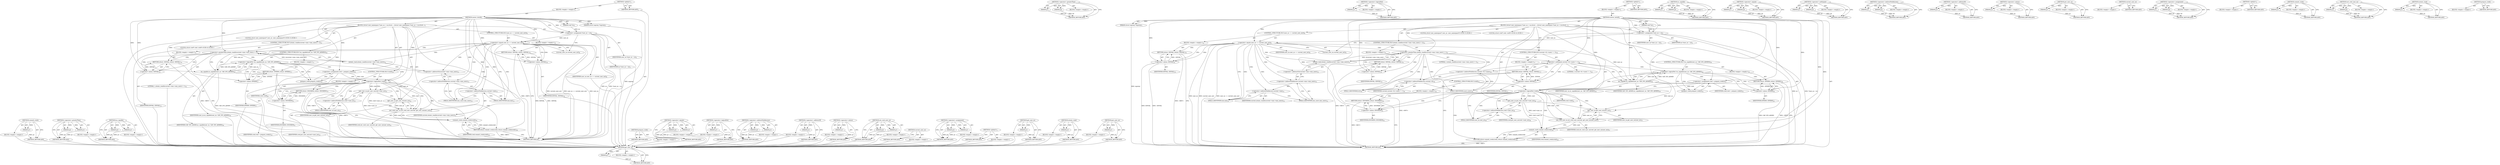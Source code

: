 digraph "prepare_creds" {
vulnerable_154 [label=<(METHOD,commit_creds)>];
vulnerable_155 [label=<(PARAM,p1)>];
vulnerable_156 [label=<(BLOCK,&lt;empty&gt;,&lt;empty&gt;)>];
vulnerable_157 [label=<(METHOD_RETURN,ANY)>];
vulnerable_111 [label=<(METHOD,&lt;operator&gt;.greaterThan)>];
vulnerable_112 [label=<(PARAM,p1)>];
vulnerable_113 [label=<(PARAM,p2)>];
vulnerable_114 [label=<(BLOCK,&lt;empty&gt;,&lt;empty&gt;)>];
vulnerable_115 [label=<(METHOD_RETURN,ANY)>];
vulnerable_133 [label=<(METHOD,ns_capable)>];
vulnerable_134 [label=<(PARAM,p1)>];
vulnerable_135 [label=<(PARAM,p2)>];
vulnerable_136 [label=<(BLOCK,&lt;empty&gt;,&lt;empty&gt;)>];
vulnerable_137 [label=<(METHOD_RETURN,ANY)>];
vulnerable_6 [label=<(METHOD,&lt;global&gt;)<SUB>1</SUB>>];
vulnerable_7 [label=<(BLOCK,&lt;empty&gt;,&lt;empty&gt;)<SUB>1</SUB>>];
vulnerable_8 [label=<(METHOD,userns_install)<SUB>1</SUB>>];
vulnerable_9 [label=<(PARAM,struct nsproxy *nsproxy)<SUB>1</SUB>>];
vulnerable_10 [label=<(PARAM,void *ns)<SUB>1</SUB>>];
vulnerable_11 [label=<(BLOCK,{
	struct user_namespace *user_ns = ns;
	struct...,{
	struct user_namespace *user_ns = ns;
	struct...)<SUB>2</SUB>>];
vulnerable_12 [label="<(LOCAL,struct user_namespace* user_ns: user_namespace*)<SUB>3</SUB>>"];
vulnerable_13 [label=<(&lt;operator&gt;.assignment,*user_ns = ns)<SUB>3</SUB>>];
vulnerable_14 [label=<(IDENTIFIER,user_ns,*user_ns = ns)<SUB>3</SUB>>];
vulnerable_15 [label=<(IDENTIFIER,ns,*user_ns = ns)<SUB>3</SUB>>];
vulnerable_16 [label="<(LOCAL,struct cred* cred: cred*)<SUB>4</SUB>>"];
vulnerable_17 [label=<(CONTROL_STRUCTURE,IF,if (user_ns == current_user_ns()))<SUB>9</SUB>>];
vulnerable_18 [label=<(&lt;operator&gt;.equals,user_ns == current_user_ns())<SUB>9</SUB>>];
vulnerable_19 [label=<(IDENTIFIER,user_ns,user_ns == current_user_ns())<SUB>9</SUB>>];
vulnerable_20 [label=<(current_user_ns,current_user_ns())<SUB>9</SUB>>];
vulnerable_21 [label=<(BLOCK,&lt;empty&gt;,&lt;empty&gt;)<SUB>10</SUB>>];
vulnerable_22 [label=<(RETURN,return -EINVAL;,return -EINVAL;)<SUB>10</SUB>>];
vulnerable_23 [label=<(&lt;operator&gt;.minus,-EINVAL)<SUB>10</SUB>>];
vulnerable_24 [label=<(IDENTIFIER,EINVAL,-EINVAL)<SUB>10</SUB>>];
vulnerable_25 [label=<(CONTROL_STRUCTURE,IF,if (atomic_read(&amp;current-&gt;mm-&gt;mm_users) &gt; 1))<SUB>13</SUB>>];
vulnerable_26 [label=<(&lt;operator&gt;.greaterThan,atomic_read(&amp;current-&gt;mm-&gt;mm_users) &gt; 1)<SUB>13</SUB>>];
vulnerable_27 [label=<(atomic_read,atomic_read(&amp;current-&gt;mm-&gt;mm_users))<SUB>13</SUB>>];
vulnerable_28 [label=<(&lt;operator&gt;.addressOf,&amp;current-&gt;mm-&gt;mm_users)<SUB>13</SUB>>];
vulnerable_29 [label=<(&lt;operator&gt;.indirectFieldAccess,current-&gt;mm-&gt;mm_users)<SUB>13</SUB>>];
vulnerable_30 [label=<(&lt;operator&gt;.indirectFieldAccess,current-&gt;mm)<SUB>13</SUB>>];
vulnerable_31 [label=<(IDENTIFIER,current,atomic_read(&amp;current-&gt;mm-&gt;mm_users))<SUB>13</SUB>>];
vulnerable_32 [label=<(FIELD_IDENTIFIER,mm,mm)<SUB>13</SUB>>];
vulnerable_33 [label=<(FIELD_IDENTIFIER,mm_users,mm_users)<SUB>13</SUB>>];
vulnerable_34 [label=<(LITERAL,1,atomic_read(&amp;current-&gt;mm-&gt;mm_users) &gt; 1)<SUB>13</SUB>>];
vulnerable_35 [label=<(BLOCK,&lt;empty&gt;,&lt;empty&gt;)<SUB>14</SUB>>];
vulnerable_36 [label=<(RETURN,return -EINVAL;,return -EINVAL;)<SUB>14</SUB>>];
vulnerable_37 [label=<(&lt;operator&gt;.minus,-EINVAL)<SUB>14</SUB>>];
vulnerable_38 [label=<(IDENTIFIER,EINVAL,-EINVAL)<SUB>14</SUB>>];
vulnerable_39 [label=<(CONTROL_STRUCTURE,IF,if (!ns_capable(user_ns, CAP_SYS_ADMIN)))<SUB>16</SUB>>];
vulnerable_40 [label=<(&lt;operator&gt;.logicalNot,!ns_capable(user_ns, CAP_SYS_ADMIN))<SUB>16</SUB>>];
vulnerable_41 [label=<(ns_capable,ns_capable(user_ns, CAP_SYS_ADMIN))<SUB>16</SUB>>];
vulnerable_42 [label=<(IDENTIFIER,user_ns,ns_capable(user_ns, CAP_SYS_ADMIN))<SUB>16</SUB>>];
vulnerable_43 [label=<(IDENTIFIER,CAP_SYS_ADMIN,ns_capable(user_ns, CAP_SYS_ADMIN))<SUB>16</SUB>>];
vulnerable_44 [label=<(BLOCK,&lt;empty&gt;,&lt;empty&gt;)<SUB>17</SUB>>];
vulnerable_45 [label=<(RETURN,return -EPERM;,return -EPERM;)<SUB>17</SUB>>];
vulnerable_46 [label=<(&lt;operator&gt;.minus,-EPERM)<SUB>17</SUB>>];
vulnerable_47 [label=<(IDENTIFIER,EPERM,-EPERM)<SUB>17</SUB>>];
vulnerable_48 [label=<(&lt;operator&gt;.assignment,cred = prepare_creds())<SUB>19</SUB>>];
vulnerable_49 [label=<(IDENTIFIER,cred,cred = prepare_creds())<SUB>19</SUB>>];
vulnerable_50 [label=<(prepare_creds,prepare_creds())<SUB>19</SUB>>];
vulnerable_51 [label=<(CONTROL_STRUCTURE,IF,if (!cred))<SUB>20</SUB>>];
vulnerable_52 [label=<(&lt;operator&gt;.logicalNot,!cred)<SUB>20</SUB>>];
vulnerable_53 [label=<(IDENTIFIER,cred,!cred)<SUB>20</SUB>>];
vulnerable_54 [label=<(BLOCK,&lt;empty&gt;,&lt;empty&gt;)<SUB>21</SUB>>];
vulnerable_55 [label=<(RETURN,return -ENOMEM;,return -ENOMEM;)<SUB>21</SUB>>];
vulnerable_56 [label=<(&lt;operator&gt;.minus,-ENOMEM)<SUB>21</SUB>>];
vulnerable_57 [label=<(IDENTIFIER,ENOMEM,-ENOMEM)<SUB>21</SUB>>];
vulnerable_58 [label=<(put_user_ns,put_user_ns(cred-&gt;user_ns))<SUB>23</SUB>>];
vulnerable_59 [label=<(&lt;operator&gt;.indirectFieldAccess,cred-&gt;user_ns)<SUB>23</SUB>>];
vulnerable_60 [label=<(IDENTIFIER,cred,put_user_ns(cred-&gt;user_ns))<SUB>23</SUB>>];
vulnerable_61 [label=<(FIELD_IDENTIFIER,user_ns,user_ns)<SUB>23</SUB>>];
vulnerable_62 [label=<(set_cred_user_ns,set_cred_user_ns(cred, get_user_ns(user_ns)))<SUB>24</SUB>>];
vulnerable_63 [label=<(IDENTIFIER,cred,set_cred_user_ns(cred, get_user_ns(user_ns)))<SUB>24</SUB>>];
vulnerable_64 [label=<(get_user_ns,get_user_ns(user_ns))<SUB>24</SUB>>];
vulnerable_65 [label=<(IDENTIFIER,user_ns,get_user_ns(user_ns))<SUB>24</SUB>>];
vulnerable_66 [label=<(RETURN,return commit_creds(cred);,return commit_creds(cred);)<SUB>26</SUB>>];
vulnerable_67 [label=<(commit_creds,commit_creds(cred))<SUB>26</SUB>>];
vulnerable_68 [label=<(IDENTIFIER,cred,commit_creds(cred))<SUB>26</SUB>>];
vulnerable_69 [label=<(METHOD_RETURN,int)<SUB>1</SUB>>];
vulnerable_71 [label=<(METHOD_RETURN,ANY)<SUB>1</SUB>>];
vulnerable_138 [label=<(METHOD,prepare_creds)>];
vulnerable_139 [label=<(BLOCK,&lt;empty&gt;,&lt;empty&gt;)>];
vulnerable_140 [label=<(METHOD_RETURN,ANY)>];
vulnerable_99 [label=<(METHOD,&lt;operator&gt;.equals)>];
vulnerable_100 [label=<(PARAM,p1)>];
vulnerable_101 [label=<(PARAM,p2)>];
vulnerable_102 [label=<(BLOCK,&lt;empty&gt;,&lt;empty&gt;)>];
vulnerable_103 [label=<(METHOD_RETURN,ANY)>];
vulnerable_129 [label=<(METHOD,&lt;operator&gt;.logicalNot)>];
vulnerable_130 [label=<(PARAM,p1)>];
vulnerable_131 [label=<(BLOCK,&lt;empty&gt;,&lt;empty&gt;)>];
vulnerable_132 [label=<(METHOD_RETURN,ANY)>];
vulnerable_124 [label=<(METHOD,&lt;operator&gt;.indirectFieldAccess)>];
vulnerable_125 [label=<(PARAM,p1)>];
vulnerable_126 [label=<(PARAM,p2)>];
vulnerable_127 [label=<(BLOCK,&lt;empty&gt;,&lt;empty&gt;)>];
vulnerable_128 [label=<(METHOD_RETURN,ANY)>];
vulnerable_120 [label=<(METHOD,&lt;operator&gt;.addressOf)>];
vulnerable_121 [label=<(PARAM,p1)>];
vulnerable_122 [label=<(BLOCK,&lt;empty&gt;,&lt;empty&gt;)>];
vulnerable_123 [label=<(METHOD_RETURN,ANY)>];
vulnerable_107 [label=<(METHOD,&lt;operator&gt;.minus)>];
vulnerable_108 [label=<(PARAM,p1)>];
vulnerable_109 [label=<(BLOCK,&lt;empty&gt;,&lt;empty&gt;)>];
vulnerable_110 [label=<(METHOD_RETURN,ANY)>];
vulnerable_145 [label=<(METHOD,set_cred_user_ns)>];
vulnerable_146 [label=<(PARAM,p1)>];
vulnerable_147 [label=<(PARAM,p2)>];
vulnerable_148 [label=<(BLOCK,&lt;empty&gt;,&lt;empty&gt;)>];
vulnerable_149 [label=<(METHOD_RETURN,ANY)>];
vulnerable_104 [label=<(METHOD,current_user_ns)>];
vulnerable_105 [label=<(BLOCK,&lt;empty&gt;,&lt;empty&gt;)>];
vulnerable_106 [label=<(METHOD_RETURN,ANY)>];
vulnerable_94 [label=<(METHOD,&lt;operator&gt;.assignment)>];
vulnerable_95 [label=<(PARAM,p1)>];
vulnerable_96 [label=<(PARAM,p2)>];
vulnerable_97 [label=<(BLOCK,&lt;empty&gt;,&lt;empty&gt;)>];
vulnerable_98 [label=<(METHOD_RETURN,ANY)>];
vulnerable_88 [label=<(METHOD,&lt;global&gt;)<SUB>1</SUB>>];
vulnerable_89 [label=<(BLOCK,&lt;empty&gt;,&lt;empty&gt;)>];
vulnerable_90 [label=<(METHOD_RETURN,ANY)>];
vulnerable_150 [label=<(METHOD,get_user_ns)>];
vulnerable_151 [label=<(PARAM,p1)>];
vulnerable_152 [label=<(BLOCK,&lt;empty&gt;,&lt;empty&gt;)>];
vulnerable_153 [label=<(METHOD_RETURN,ANY)>];
vulnerable_116 [label=<(METHOD,atomic_read)>];
vulnerable_117 [label=<(PARAM,p1)>];
vulnerable_118 [label=<(BLOCK,&lt;empty&gt;,&lt;empty&gt;)>];
vulnerable_119 [label=<(METHOD_RETURN,ANY)>];
vulnerable_141 [label=<(METHOD,put_user_ns)>];
vulnerable_142 [label=<(PARAM,p1)>];
vulnerable_143 [label=<(BLOCK,&lt;empty&gt;,&lt;empty&gt;)>];
vulnerable_144 [label=<(METHOD_RETURN,ANY)>];
fixed_167 [label=<(METHOD,get_user_ns)>];
fixed_168 [label=<(PARAM,p1)>];
fixed_169 [label=<(BLOCK,&lt;empty&gt;,&lt;empty&gt;)>];
fixed_170 [label=<(METHOD_RETURN,ANY)>];
fixed_123 [label=<(METHOD,&lt;operator&gt;.greaterThan)>];
fixed_124 [label=<(PARAM,p1)>];
fixed_125 [label=<(PARAM,p2)>];
fixed_126 [label=<(BLOCK,&lt;empty&gt;,&lt;empty&gt;)>];
fixed_127 [label=<(METHOD_RETURN,ANY)>];
fixed_146 [label=<(METHOD,&lt;operator&gt;.logicalNot)>];
fixed_147 [label=<(PARAM,p1)>];
fixed_148 [label=<(BLOCK,&lt;empty&gt;,&lt;empty&gt;)>];
fixed_149 [label=<(METHOD_RETURN,ANY)>];
fixed_6 [label=<(METHOD,&lt;global&gt;)<SUB>1</SUB>>];
fixed_7 [label=<(BLOCK,&lt;empty&gt;,&lt;empty&gt;)<SUB>1</SUB>>];
fixed_8 [label=<(METHOD,userns_install)<SUB>1</SUB>>];
fixed_9 [label=<(PARAM,struct nsproxy *nsproxy)<SUB>1</SUB>>];
fixed_10 [label=<(PARAM,void *ns)<SUB>1</SUB>>];
fixed_11 [label=<(BLOCK,{
	struct user_namespace *user_ns = ns;
	struct...,{
	struct user_namespace *user_ns = ns;
	struct...)<SUB>2</SUB>>];
fixed_12 [label="<(LOCAL,struct user_namespace* user_ns: user_namespace*)<SUB>3</SUB>>"];
fixed_13 [label=<(&lt;operator&gt;.assignment,*user_ns = ns)<SUB>3</SUB>>];
fixed_14 [label=<(IDENTIFIER,user_ns,*user_ns = ns)<SUB>3</SUB>>];
fixed_15 [label=<(IDENTIFIER,ns,*user_ns = ns)<SUB>3</SUB>>];
fixed_16 [label="<(LOCAL,struct cred* cred: cred*)<SUB>4</SUB>>"];
fixed_17 [label=<(CONTROL_STRUCTURE,IF,if (user_ns == current_user_ns()))<SUB>9</SUB>>];
fixed_18 [label=<(&lt;operator&gt;.equals,user_ns == current_user_ns())<SUB>9</SUB>>];
fixed_19 [label=<(IDENTIFIER,user_ns,user_ns == current_user_ns())<SUB>9</SUB>>];
fixed_20 [label=<(current_user_ns,current_user_ns())<SUB>9</SUB>>];
fixed_21 [label=<(BLOCK,&lt;empty&gt;,&lt;empty&gt;)<SUB>10</SUB>>];
fixed_22 [label=<(RETURN,return -EINVAL;,return -EINVAL;)<SUB>10</SUB>>];
fixed_23 [label=<(&lt;operator&gt;.minus,-EINVAL)<SUB>10</SUB>>];
fixed_24 [label=<(IDENTIFIER,EINVAL,-EINVAL)<SUB>10</SUB>>];
fixed_25 [label=<(CONTROL_STRUCTURE,IF,if (atomic_read(&amp;current-&gt;mm-&gt;mm_users) &gt; 1))<SUB>13</SUB>>];
fixed_26 [label=<(&lt;operator&gt;.greaterThan,atomic_read(&amp;current-&gt;mm-&gt;mm_users) &gt; 1)<SUB>13</SUB>>];
fixed_27 [label=<(atomic_read,atomic_read(&amp;current-&gt;mm-&gt;mm_users))<SUB>13</SUB>>];
fixed_28 [label=<(&lt;operator&gt;.addressOf,&amp;current-&gt;mm-&gt;mm_users)<SUB>13</SUB>>];
fixed_29 [label=<(&lt;operator&gt;.indirectFieldAccess,current-&gt;mm-&gt;mm_users)<SUB>13</SUB>>];
fixed_30 [label=<(&lt;operator&gt;.indirectFieldAccess,current-&gt;mm)<SUB>13</SUB>>];
fixed_31 [label=<(IDENTIFIER,current,atomic_read(&amp;current-&gt;mm-&gt;mm_users))<SUB>13</SUB>>];
fixed_32 [label=<(FIELD_IDENTIFIER,mm,mm)<SUB>13</SUB>>];
fixed_33 [label=<(FIELD_IDENTIFIER,mm_users,mm_users)<SUB>13</SUB>>];
fixed_34 [label=<(LITERAL,1,atomic_read(&amp;current-&gt;mm-&gt;mm_users) &gt; 1)<SUB>13</SUB>>];
fixed_35 [label=<(BLOCK,&lt;empty&gt;,&lt;empty&gt;)<SUB>14</SUB>>];
fixed_36 [label=<(RETURN,return -EINVAL;,return -EINVAL;)<SUB>14</SUB>>];
fixed_37 [label=<(&lt;operator&gt;.minus,-EINVAL)<SUB>14</SUB>>];
fixed_38 [label=<(IDENTIFIER,EINVAL,-EINVAL)<SUB>14</SUB>>];
fixed_39 [label=<(CONTROL_STRUCTURE,IF,if (current-&gt;fs-&gt;users != 1))<SUB>16</SUB>>];
fixed_40 [label=<(&lt;operator&gt;.notEquals,current-&gt;fs-&gt;users != 1)<SUB>16</SUB>>];
fixed_41 [label=<(&lt;operator&gt;.indirectFieldAccess,current-&gt;fs-&gt;users)<SUB>16</SUB>>];
fixed_42 [label=<(&lt;operator&gt;.indirectFieldAccess,current-&gt;fs)<SUB>16</SUB>>];
fixed_43 [label=<(IDENTIFIER,current,current-&gt;fs-&gt;users != 1)<SUB>16</SUB>>];
fixed_44 [label=<(FIELD_IDENTIFIER,fs,fs)<SUB>16</SUB>>];
fixed_45 [label=<(FIELD_IDENTIFIER,users,users)<SUB>16</SUB>>];
fixed_46 [label=<(LITERAL,1,current-&gt;fs-&gt;users != 1)<SUB>16</SUB>>];
fixed_47 [label=<(BLOCK,&lt;empty&gt;,&lt;empty&gt;)<SUB>17</SUB>>];
fixed_48 [label=<(RETURN,return -EINVAL;,return -EINVAL;)<SUB>17</SUB>>];
fixed_49 [label=<(&lt;operator&gt;.minus,-EINVAL)<SUB>17</SUB>>];
fixed_50 [label=<(IDENTIFIER,EINVAL,-EINVAL)<SUB>17</SUB>>];
fixed_51 [label=<(CONTROL_STRUCTURE,IF,if (!ns_capable(user_ns, CAP_SYS_ADMIN)))<SUB>19</SUB>>];
fixed_52 [label=<(&lt;operator&gt;.logicalNot,!ns_capable(user_ns, CAP_SYS_ADMIN))<SUB>19</SUB>>];
fixed_53 [label=<(ns_capable,ns_capable(user_ns, CAP_SYS_ADMIN))<SUB>19</SUB>>];
fixed_54 [label=<(IDENTIFIER,user_ns,ns_capable(user_ns, CAP_SYS_ADMIN))<SUB>19</SUB>>];
fixed_55 [label=<(IDENTIFIER,CAP_SYS_ADMIN,ns_capable(user_ns, CAP_SYS_ADMIN))<SUB>19</SUB>>];
fixed_56 [label=<(BLOCK,&lt;empty&gt;,&lt;empty&gt;)<SUB>20</SUB>>];
fixed_57 [label=<(RETURN,return -EPERM;,return -EPERM;)<SUB>20</SUB>>];
fixed_58 [label=<(&lt;operator&gt;.minus,-EPERM)<SUB>20</SUB>>];
fixed_59 [label=<(IDENTIFIER,EPERM,-EPERM)<SUB>20</SUB>>];
fixed_60 [label=<(&lt;operator&gt;.assignment,cred = prepare_creds())<SUB>22</SUB>>];
fixed_61 [label=<(IDENTIFIER,cred,cred = prepare_creds())<SUB>22</SUB>>];
fixed_62 [label=<(prepare_creds,prepare_creds())<SUB>22</SUB>>];
fixed_63 [label=<(CONTROL_STRUCTURE,IF,if (!cred))<SUB>23</SUB>>];
fixed_64 [label=<(&lt;operator&gt;.logicalNot,!cred)<SUB>23</SUB>>];
fixed_65 [label=<(IDENTIFIER,cred,!cred)<SUB>23</SUB>>];
fixed_66 [label=<(BLOCK,&lt;empty&gt;,&lt;empty&gt;)<SUB>24</SUB>>];
fixed_67 [label=<(RETURN,return -ENOMEM;,return -ENOMEM;)<SUB>24</SUB>>];
fixed_68 [label=<(&lt;operator&gt;.minus,-ENOMEM)<SUB>24</SUB>>];
fixed_69 [label=<(IDENTIFIER,ENOMEM,-ENOMEM)<SUB>24</SUB>>];
fixed_70 [label=<(put_user_ns,put_user_ns(cred-&gt;user_ns))<SUB>26</SUB>>];
fixed_71 [label=<(&lt;operator&gt;.indirectFieldAccess,cred-&gt;user_ns)<SUB>26</SUB>>];
fixed_72 [label=<(IDENTIFIER,cred,put_user_ns(cred-&gt;user_ns))<SUB>26</SUB>>];
fixed_73 [label=<(FIELD_IDENTIFIER,user_ns,user_ns)<SUB>26</SUB>>];
fixed_74 [label=<(set_cred_user_ns,set_cred_user_ns(cred, get_user_ns(user_ns)))<SUB>27</SUB>>];
fixed_75 [label=<(IDENTIFIER,cred,set_cred_user_ns(cred, get_user_ns(user_ns)))<SUB>27</SUB>>];
fixed_76 [label=<(get_user_ns,get_user_ns(user_ns))<SUB>27</SUB>>];
fixed_77 [label=<(IDENTIFIER,user_ns,get_user_ns(user_ns))<SUB>27</SUB>>];
fixed_78 [label=<(RETURN,return commit_creds(cred);,return commit_creds(cred);)<SUB>29</SUB>>];
fixed_79 [label=<(commit_creds,commit_creds(cred))<SUB>29</SUB>>];
fixed_80 [label=<(IDENTIFIER,cred,commit_creds(cred))<SUB>29</SUB>>];
fixed_81 [label=<(METHOD_RETURN,int)<SUB>1</SUB>>];
fixed_83 [label=<(METHOD_RETURN,ANY)<SUB>1</SUB>>];
fixed_150 [label=<(METHOD,ns_capable)>];
fixed_151 [label=<(PARAM,p1)>];
fixed_152 [label=<(PARAM,p2)>];
fixed_153 [label=<(BLOCK,&lt;empty&gt;,&lt;empty&gt;)>];
fixed_154 [label=<(METHOD_RETURN,ANY)>];
fixed_111 [label=<(METHOD,&lt;operator&gt;.equals)>];
fixed_112 [label=<(PARAM,p1)>];
fixed_113 [label=<(PARAM,p2)>];
fixed_114 [label=<(BLOCK,&lt;empty&gt;,&lt;empty&gt;)>];
fixed_115 [label=<(METHOD_RETURN,ANY)>];
fixed_141 [label=<(METHOD,&lt;operator&gt;.notEquals)>];
fixed_142 [label=<(PARAM,p1)>];
fixed_143 [label=<(PARAM,p2)>];
fixed_144 [label=<(BLOCK,&lt;empty&gt;,&lt;empty&gt;)>];
fixed_145 [label=<(METHOD_RETURN,ANY)>];
fixed_136 [label=<(METHOD,&lt;operator&gt;.indirectFieldAccess)>];
fixed_137 [label=<(PARAM,p1)>];
fixed_138 [label=<(PARAM,p2)>];
fixed_139 [label=<(BLOCK,&lt;empty&gt;,&lt;empty&gt;)>];
fixed_140 [label=<(METHOD_RETURN,ANY)>];
fixed_132 [label=<(METHOD,&lt;operator&gt;.addressOf)>];
fixed_133 [label=<(PARAM,p1)>];
fixed_134 [label=<(BLOCK,&lt;empty&gt;,&lt;empty&gt;)>];
fixed_135 [label=<(METHOD_RETURN,ANY)>];
fixed_119 [label=<(METHOD,&lt;operator&gt;.minus)>];
fixed_120 [label=<(PARAM,p1)>];
fixed_121 [label=<(BLOCK,&lt;empty&gt;,&lt;empty&gt;)>];
fixed_122 [label=<(METHOD_RETURN,ANY)>];
fixed_158 [label=<(METHOD,put_user_ns)>];
fixed_159 [label=<(PARAM,p1)>];
fixed_160 [label=<(BLOCK,&lt;empty&gt;,&lt;empty&gt;)>];
fixed_161 [label=<(METHOD_RETURN,ANY)>];
fixed_116 [label=<(METHOD,current_user_ns)>];
fixed_117 [label=<(BLOCK,&lt;empty&gt;,&lt;empty&gt;)>];
fixed_118 [label=<(METHOD_RETURN,ANY)>];
fixed_106 [label=<(METHOD,&lt;operator&gt;.assignment)>];
fixed_107 [label=<(PARAM,p1)>];
fixed_108 [label=<(PARAM,p2)>];
fixed_109 [label=<(BLOCK,&lt;empty&gt;,&lt;empty&gt;)>];
fixed_110 [label=<(METHOD_RETURN,ANY)>];
fixed_100 [label=<(METHOD,&lt;global&gt;)<SUB>1</SUB>>];
fixed_101 [label=<(BLOCK,&lt;empty&gt;,&lt;empty&gt;)>];
fixed_102 [label=<(METHOD_RETURN,ANY)>];
fixed_171 [label=<(METHOD,commit_creds)>];
fixed_172 [label=<(PARAM,p1)>];
fixed_173 [label=<(BLOCK,&lt;empty&gt;,&lt;empty&gt;)>];
fixed_174 [label=<(METHOD_RETURN,ANY)>];
fixed_162 [label=<(METHOD,set_cred_user_ns)>];
fixed_163 [label=<(PARAM,p1)>];
fixed_164 [label=<(PARAM,p2)>];
fixed_165 [label=<(BLOCK,&lt;empty&gt;,&lt;empty&gt;)>];
fixed_166 [label=<(METHOD_RETURN,ANY)>];
fixed_128 [label=<(METHOD,atomic_read)>];
fixed_129 [label=<(PARAM,p1)>];
fixed_130 [label=<(BLOCK,&lt;empty&gt;,&lt;empty&gt;)>];
fixed_131 [label=<(METHOD_RETURN,ANY)>];
fixed_155 [label=<(METHOD,prepare_creds)>];
fixed_156 [label=<(BLOCK,&lt;empty&gt;,&lt;empty&gt;)>];
fixed_157 [label=<(METHOD_RETURN,ANY)>];
vulnerable_154 -> vulnerable_155  [key=0, label="AST: "];
vulnerable_154 -> vulnerable_155  [key=1, label="DDG: "];
vulnerable_154 -> vulnerable_156  [key=0, label="AST: "];
vulnerable_154 -> vulnerable_157  [key=0, label="AST: "];
vulnerable_154 -> vulnerable_157  [key=1, label="CFG: "];
vulnerable_155 -> vulnerable_157  [key=0, label="DDG: p1"];
vulnerable_156 -> fixed_167  [key=0];
vulnerable_157 -> fixed_167  [key=0];
vulnerable_111 -> vulnerable_112  [key=0, label="AST: "];
vulnerable_111 -> vulnerable_112  [key=1, label="DDG: "];
vulnerable_111 -> vulnerable_114  [key=0, label="AST: "];
vulnerable_111 -> vulnerable_113  [key=0, label="AST: "];
vulnerable_111 -> vulnerable_113  [key=1, label="DDG: "];
vulnerable_111 -> vulnerable_115  [key=0, label="AST: "];
vulnerable_111 -> vulnerable_115  [key=1, label="CFG: "];
vulnerable_112 -> vulnerable_115  [key=0, label="DDG: p1"];
vulnerable_113 -> vulnerable_115  [key=0, label="DDG: p2"];
vulnerable_114 -> fixed_167  [key=0];
vulnerable_115 -> fixed_167  [key=0];
vulnerable_133 -> vulnerable_134  [key=0, label="AST: "];
vulnerable_133 -> vulnerable_134  [key=1, label="DDG: "];
vulnerable_133 -> vulnerable_136  [key=0, label="AST: "];
vulnerable_133 -> vulnerable_135  [key=0, label="AST: "];
vulnerable_133 -> vulnerable_135  [key=1, label="DDG: "];
vulnerable_133 -> vulnerable_137  [key=0, label="AST: "];
vulnerable_133 -> vulnerable_137  [key=1, label="CFG: "];
vulnerable_134 -> vulnerable_137  [key=0, label="DDG: p1"];
vulnerable_135 -> vulnerable_137  [key=0, label="DDG: p2"];
vulnerable_136 -> fixed_167  [key=0];
vulnerable_137 -> fixed_167  [key=0];
vulnerable_6 -> vulnerable_7  [key=0, label="AST: "];
vulnerable_6 -> vulnerable_71  [key=0, label="AST: "];
vulnerable_6 -> vulnerable_71  [key=1, label="CFG: "];
vulnerable_7 -> vulnerable_8  [key=0, label="AST: "];
vulnerable_8 -> vulnerable_9  [key=0, label="AST: "];
vulnerable_8 -> vulnerable_9  [key=1, label="DDG: "];
vulnerable_8 -> vulnerable_10  [key=0, label="AST: "];
vulnerable_8 -> vulnerable_10  [key=1, label="DDG: "];
vulnerable_8 -> vulnerable_11  [key=0, label="AST: "];
vulnerable_8 -> vulnerable_69  [key=0, label="AST: "];
vulnerable_8 -> vulnerable_13  [key=0, label="CFG: "];
vulnerable_8 -> vulnerable_13  [key=1, label="DDG: "];
vulnerable_8 -> vulnerable_48  [key=0, label="DDG: "];
vulnerable_8 -> vulnerable_62  [key=0, label="DDG: "];
vulnerable_8 -> vulnerable_18  [key=0, label="DDG: "];
vulnerable_8 -> vulnerable_26  [key=0, label="DDG: "];
vulnerable_8 -> vulnerable_52  [key=0, label="DDG: "];
vulnerable_8 -> vulnerable_64  [key=0, label="DDG: "];
vulnerable_8 -> vulnerable_67  [key=0, label="DDG: "];
vulnerable_8 -> vulnerable_41  [key=0, label="DDG: "];
vulnerable_8 -> vulnerable_23  [key=0, label="DDG: "];
vulnerable_8 -> vulnerable_37  [key=0, label="DDG: "];
vulnerable_8 -> vulnerable_46  [key=0, label="DDG: "];
vulnerable_8 -> vulnerable_56  [key=0, label="DDG: "];
vulnerable_9 -> vulnerable_69  [key=0, label="DDG: nsproxy"];
vulnerable_10 -> vulnerable_13  [key=0, label="DDG: ns"];
vulnerable_11 -> vulnerable_12  [key=0, label="AST: "];
vulnerable_11 -> vulnerable_13  [key=0, label="AST: "];
vulnerable_11 -> vulnerable_16  [key=0, label="AST: "];
vulnerable_11 -> vulnerable_17  [key=0, label="AST: "];
vulnerable_11 -> vulnerable_25  [key=0, label="AST: "];
vulnerable_11 -> vulnerable_39  [key=0, label="AST: "];
vulnerable_11 -> vulnerable_48  [key=0, label="AST: "];
vulnerable_11 -> vulnerable_51  [key=0, label="AST: "];
vulnerable_11 -> vulnerable_58  [key=0, label="AST: "];
vulnerable_11 -> vulnerable_62  [key=0, label="AST: "];
vulnerable_11 -> vulnerable_66  [key=0, label="AST: "];
vulnerable_12 -> fixed_167  [key=0];
vulnerable_13 -> vulnerable_14  [key=0, label="AST: "];
vulnerable_13 -> vulnerable_15  [key=0, label="AST: "];
vulnerable_13 -> vulnerable_20  [key=0, label="CFG: "];
vulnerable_13 -> vulnerable_69  [key=0, label="DDG: ns"];
vulnerable_13 -> vulnerable_69  [key=1, label="DDG: *user_ns = ns"];
vulnerable_13 -> vulnerable_18  [key=0, label="DDG: user_ns"];
vulnerable_14 -> fixed_167  [key=0];
vulnerable_15 -> fixed_167  [key=0];
vulnerable_16 -> fixed_167  [key=0];
vulnerable_17 -> vulnerable_18  [key=0, label="AST: "];
vulnerable_17 -> vulnerable_21  [key=0, label="AST: "];
vulnerable_18 -> vulnerable_19  [key=0, label="AST: "];
vulnerable_18 -> vulnerable_20  [key=0, label="AST: "];
vulnerable_18 -> vulnerable_23  [key=0, label="CFG: "];
vulnerable_18 -> vulnerable_23  [key=1, label="CDG: "];
vulnerable_18 -> vulnerable_32  [key=0, label="CFG: "];
vulnerable_18 -> vulnerable_32  [key=1, label="CDG: "];
vulnerable_18 -> vulnerable_69  [key=0, label="DDG: user_ns"];
vulnerable_18 -> vulnerable_69  [key=1, label="DDG: current_user_ns()"];
vulnerable_18 -> vulnerable_69  [key=2, label="DDG: user_ns == current_user_ns()"];
vulnerable_18 -> vulnerable_41  [key=0, label="DDG: user_ns"];
vulnerable_18 -> vulnerable_30  [key=0, label="CDG: "];
vulnerable_18 -> vulnerable_33  [key=0, label="CDG: "];
vulnerable_18 -> vulnerable_26  [key=0, label="CDG: "];
vulnerable_18 -> vulnerable_28  [key=0, label="CDG: "];
vulnerable_18 -> vulnerable_22  [key=0, label="CDG: "];
vulnerable_18 -> vulnerable_27  [key=0, label="CDG: "];
vulnerable_18 -> vulnerable_29  [key=0, label="CDG: "];
vulnerable_19 -> fixed_167  [key=0];
vulnerable_20 -> vulnerable_18  [key=0, label="CFG: "];
vulnerable_21 -> vulnerable_22  [key=0, label="AST: "];
vulnerable_22 -> vulnerable_23  [key=0, label="AST: "];
vulnerable_22 -> vulnerable_69  [key=0, label="CFG: "];
vulnerable_22 -> vulnerable_69  [key=1, label="DDG: &lt;RET&gt;"];
vulnerable_23 -> vulnerable_24  [key=0, label="AST: "];
vulnerable_23 -> vulnerable_22  [key=0, label="CFG: "];
vulnerable_23 -> vulnerable_22  [key=1, label="DDG: -EINVAL"];
vulnerable_23 -> vulnerable_69  [key=0, label="DDG: EINVAL"];
vulnerable_23 -> vulnerable_69  [key=1, label="DDG: -EINVAL"];
vulnerable_24 -> fixed_167  [key=0];
vulnerable_25 -> vulnerable_26  [key=0, label="AST: "];
vulnerable_25 -> vulnerable_35  [key=0, label="AST: "];
vulnerable_26 -> vulnerable_27  [key=0, label="AST: "];
vulnerable_26 -> vulnerable_34  [key=0, label="AST: "];
vulnerable_26 -> vulnerable_37  [key=0, label="CFG: "];
vulnerable_26 -> vulnerable_37  [key=1, label="CDG: "];
vulnerable_26 -> vulnerable_41  [key=0, label="CFG: "];
vulnerable_26 -> vulnerable_41  [key=1, label="CDG: "];
vulnerable_26 -> vulnerable_36  [key=0, label="CDG: "];
vulnerable_26 -> vulnerable_40  [key=0, label="CDG: "];
vulnerable_27 -> vulnerable_28  [key=0, label="AST: "];
vulnerable_27 -> vulnerable_26  [key=0, label="CFG: "];
vulnerable_27 -> vulnerable_26  [key=1, label="DDG: &amp;current-&gt;mm-&gt;mm_users"];
vulnerable_28 -> vulnerable_29  [key=0, label="AST: "];
vulnerable_28 -> vulnerable_27  [key=0, label="CFG: "];
vulnerable_29 -> vulnerable_30  [key=0, label="AST: "];
vulnerable_29 -> vulnerable_33  [key=0, label="AST: "];
vulnerable_29 -> vulnerable_28  [key=0, label="CFG: "];
vulnerable_30 -> vulnerable_31  [key=0, label="AST: "];
vulnerable_30 -> vulnerable_32  [key=0, label="AST: "];
vulnerable_30 -> vulnerable_33  [key=0, label="CFG: "];
vulnerable_31 -> fixed_167  [key=0];
vulnerable_32 -> vulnerable_30  [key=0, label="CFG: "];
vulnerable_33 -> vulnerable_29  [key=0, label="CFG: "];
vulnerable_34 -> fixed_167  [key=0];
vulnerable_35 -> vulnerable_36  [key=0, label="AST: "];
vulnerable_36 -> vulnerable_37  [key=0, label="AST: "];
vulnerable_36 -> vulnerable_69  [key=0, label="CFG: "];
vulnerable_36 -> vulnerable_69  [key=1, label="DDG: &lt;RET&gt;"];
vulnerable_37 -> vulnerable_38  [key=0, label="AST: "];
vulnerable_37 -> vulnerable_36  [key=0, label="CFG: "];
vulnerable_37 -> vulnerable_36  [key=1, label="DDG: -EINVAL"];
vulnerable_38 -> fixed_167  [key=0];
vulnerable_39 -> vulnerable_40  [key=0, label="AST: "];
vulnerable_39 -> vulnerable_44  [key=0, label="AST: "];
vulnerable_40 -> vulnerable_41  [key=0, label="AST: "];
vulnerable_40 -> vulnerable_46  [key=0, label="CFG: "];
vulnerable_40 -> vulnerable_46  [key=1, label="CDG: "];
vulnerable_40 -> vulnerable_50  [key=0, label="CFG: "];
vulnerable_40 -> vulnerable_50  [key=1, label="CDG: "];
vulnerable_40 -> vulnerable_48  [key=0, label="CDG: "];
vulnerable_40 -> vulnerable_52  [key=0, label="CDG: "];
vulnerable_40 -> vulnerable_45  [key=0, label="CDG: "];
vulnerable_41 -> vulnerable_42  [key=0, label="AST: "];
vulnerable_41 -> vulnerable_43  [key=0, label="AST: "];
vulnerable_41 -> vulnerable_40  [key=0, label="CFG: "];
vulnerable_41 -> vulnerable_40  [key=1, label="DDG: user_ns"];
vulnerable_41 -> vulnerable_40  [key=2, label="DDG: CAP_SYS_ADMIN"];
vulnerable_41 -> vulnerable_69  [key=0, label="DDG: CAP_SYS_ADMIN"];
vulnerable_41 -> vulnerable_64  [key=0, label="DDG: user_ns"];
vulnerable_42 -> fixed_167  [key=0];
vulnerable_43 -> fixed_167  [key=0];
vulnerable_44 -> vulnerable_45  [key=0, label="AST: "];
vulnerable_45 -> vulnerable_46  [key=0, label="AST: "];
vulnerable_45 -> vulnerable_69  [key=0, label="CFG: "];
vulnerable_45 -> vulnerable_69  [key=1, label="DDG: &lt;RET&gt;"];
vulnerable_46 -> vulnerable_47  [key=0, label="AST: "];
vulnerable_46 -> vulnerable_45  [key=0, label="CFG: "];
vulnerable_46 -> vulnerable_45  [key=1, label="DDG: -EPERM"];
vulnerable_47 -> fixed_167  [key=0];
vulnerable_48 -> vulnerable_49  [key=0, label="AST: "];
vulnerable_48 -> vulnerable_50  [key=0, label="AST: "];
vulnerable_48 -> vulnerable_52  [key=0, label="CFG: "];
vulnerable_48 -> vulnerable_52  [key=1, label="DDG: cred"];
vulnerable_49 -> fixed_167  [key=0];
vulnerable_50 -> vulnerable_48  [key=0, label="CFG: "];
vulnerable_51 -> vulnerable_52  [key=0, label="AST: "];
vulnerable_51 -> vulnerable_54  [key=0, label="AST: "];
vulnerable_52 -> vulnerable_53  [key=0, label="AST: "];
vulnerable_52 -> vulnerable_56  [key=0, label="CFG: "];
vulnerable_52 -> vulnerable_56  [key=1, label="CDG: "];
vulnerable_52 -> vulnerable_61  [key=0, label="CFG: "];
vulnerable_52 -> vulnerable_61  [key=1, label="CDG: "];
vulnerable_52 -> vulnerable_58  [key=0, label="DDG: cred"];
vulnerable_52 -> vulnerable_58  [key=1, label="CDG: "];
vulnerable_52 -> vulnerable_62  [key=0, label="DDG: cred"];
vulnerable_52 -> vulnerable_62  [key=1, label="CDG: "];
vulnerable_52 -> vulnerable_64  [key=0, label="CDG: "];
vulnerable_52 -> vulnerable_66  [key=0, label="CDG: "];
vulnerable_52 -> vulnerable_67  [key=0, label="CDG: "];
vulnerable_52 -> vulnerable_59  [key=0, label="CDG: "];
vulnerable_52 -> vulnerable_55  [key=0, label="CDG: "];
vulnerable_53 -> fixed_167  [key=0];
vulnerable_54 -> vulnerable_55  [key=0, label="AST: "];
vulnerable_55 -> vulnerable_56  [key=0, label="AST: "];
vulnerable_55 -> vulnerable_69  [key=0, label="CFG: "];
vulnerable_55 -> vulnerable_69  [key=1, label="DDG: &lt;RET&gt;"];
vulnerable_56 -> vulnerable_57  [key=0, label="AST: "];
vulnerable_56 -> vulnerable_55  [key=0, label="CFG: "];
vulnerable_56 -> vulnerable_55  [key=1, label="DDG: -ENOMEM"];
vulnerable_57 -> fixed_167  [key=0];
vulnerable_58 -> vulnerable_59  [key=0, label="AST: "];
vulnerable_58 -> vulnerable_64  [key=0, label="CFG: "];
vulnerable_58 -> vulnerable_62  [key=0, label="DDG: cred-&gt;user_ns"];
vulnerable_58 -> vulnerable_67  [key=0, label="DDG: cred-&gt;user_ns"];
vulnerable_59 -> vulnerable_60  [key=0, label="AST: "];
vulnerable_59 -> vulnerable_61  [key=0, label="AST: "];
vulnerable_59 -> vulnerable_58  [key=0, label="CFG: "];
vulnerable_60 -> fixed_167  [key=0];
vulnerable_61 -> vulnerable_59  [key=0, label="CFG: "];
vulnerable_62 -> vulnerable_63  [key=0, label="AST: "];
vulnerable_62 -> vulnerable_64  [key=0, label="AST: "];
vulnerable_62 -> vulnerable_67  [key=0, label="CFG: "];
vulnerable_62 -> vulnerable_67  [key=1, label="DDG: cred"];
vulnerable_63 -> fixed_167  [key=0];
vulnerable_64 -> vulnerable_65  [key=0, label="AST: "];
vulnerable_64 -> vulnerable_62  [key=0, label="CFG: "];
vulnerable_64 -> vulnerable_62  [key=1, label="DDG: user_ns"];
vulnerable_65 -> fixed_167  [key=0];
vulnerable_66 -> vulnerable_67  [key=0, label="AST: "];
vulnerable_66 -> vulnerable_69  [key=0, label="CFG: "];
vulnerable_66 -> vulnerable_69  [key=1, label="DDG: &lt;RET&gt;"];
vulnerable_67 -> vulnerable_68  [key=0, label="AST: "];
vulnerable_67 -> vulnerable_66  [key=0, label="CFG: "];
vulnerable_67 -> vulnerable_66  [key=1, label="DDG: commit_creds(cred)"];
vulnerable_68 -> fixed_167  [key=0];
vulnerable_69 -> fixed_167  [key=0];
vulnerable_71 -> fixed_167  [key=0];
vulnerable_138 -> vulnerable_139  [key=0, label="AST: "];
vulnerable_138 -> vulnerable_140  [key=0, label="AST: "];
vulnerable_138 -> vulnerable_140  [key=1, label="CFG: "];
vulnerable_139 -> fixed_167  [key=0];
vulnerable_140 -> fixed_167  [key=0];
vulnerable_99 -> vulnerable_100  [key=0, label="AST: "];
vulnerable_99 -> vulnerable_100  [key=1, label="DDG: "];
vulnerable_99 -> vulnerable_102  [key=0, label="AST: "];
vulnerable_99 -> vulnerable_101  [key=0, label="AST: "];
vulnerable_99 -> vulnerable_101  [key=1, label="DDG: "];
vulnerable_99 -> vulnerable_103  [key=0, label="AST: "];
vulnerable_99 -> vulnerable_103  [key=1, label="CFG: "];
vulnerable_100 -> vulnerable_103  [key=0, label="DDG: p1"];
vulnerable_101 -> vulnerable_103  [key=0, label="DDG: p2"];
vulnerable_102 -> fixed_167  [key=0];
vulnerable_103 -> fixed_167  [key=0];
vulnerable_129 -> vulnerable_130  [key=0, label="AST: "];
vulnerable_129 -> vulnerable_130  [key=1, label="DDG: "];
vulnerable_129 -> vulnerable_131  [key=0, label="AST: "];
vulnerable_129 -> vulnerable_132  [key=0, label="AST: "];
vulnerable_129 -> vulnerable_132  [key=1, label="CFG: "];
vulnerable_130 -> vulnerable_132  [key=0, label="DDG: p1"];
vulnerable_131 -> fixed_167  [key=0];
vulnerable_132 -> fixed_167  [key=0];
vulnerable_124 -> vulnerable_125  [key=0, label="AST: "];
vulnerable_124 -> vulnerable_125  [key=1, label="DDG: "];
vulnerable_124 -> vulnerable_127  [key=0, label="AST: "];
vulnerable_124 -> vulnerable_126  [key=0, label="AST: "];
vulnerable_124 -> vulnerable_126  [key=1, label="DDG: "];
vulnerable_124 -> vulnerable_128  [key=0, label="AST: "];
vulnerable_124 -> vulnerable_128  [key=1, label="CFG: "];
vulnerable_125 -> vulnerable_128  [key=0, label="DDG: p1"];
vulnerable_126 -> vulnerable_128  [key=0, label="DDG: p2"];
vulnerable_127 -> fixed_167  [key=0];
vulnerable_128 -> fixed_167  [key=0];
vulnerable_120 -> vulnerable_121  [key=0, label="AST: "];
vulnerable_120 -> vulnerable_121  [key=1, label="DDG: "];
vulnerable_120 -> vulnerable_122  [key=0, label="AST: "];
vulnerable_120 -> vulnerable_123  [key=0, label="AST: "];
vulnerable_120 -> vulnerable_123  [key=1, label="CFG: "];
vulnerable_121 -> vulnerable_123  [key=0, label="DDG: p1"];
vulnerable_122 -> fixed_167  [key=0];
vulnerable_123 -> fixed_167  [key=0];
vulnerable_107 -> vulnerable_108  [key=0, label="AST: "];
vulnerable_107 -> vulnerable_108  [key=1, label="DDG: "];
vulnerable_107 -> vulnerable_109  [key=0, label="AST: "];
vulnerable_107 -> vulnerable_110  [key=0, label="AST: "];
vulnerable_107 -> vulnerable_110  [key=1, label="CFG: "];
vulnerable_108 -> vulnerable_110  [key=0, label="DDG: p1"];
vulnerable_109 -> fixed_167  [key=0];
vulnerable_110 -> fixed_167  [key=0];
vulnerable_145 -> vulnerable_146  [key=0, label="AST: "];
vulnerable_145 -> vulnerable_146  [key=1, label="DDG: "];
vulnerable_145 -> vulnerable_148  [key=0, label="AST: "];
vulnerable_145 -> vulnerable_147  [key=0, label="AST: "];
vulnerable_145 -> vulnerable_147  [key=1, label="DDG: "];
vulnerable_145 -> vulnerable_149  [key=0, label="AST: "];
vulnerable_145 -> vulnerable_149  [key=1, label="CFG: "];
vulnerable_146 -> vulnerable_149  [key=0, label="DDG: p1"];
vulnerable_147 -> vulnerable_149  [key=0, label="DDG: p2"];
vulnerable_148 -> fixed_167  [key=0];
vulnerable_149 -> fixed_167  [key=0];
vulnerable_104 -> vulnerable_105  [key=0, label="AST: "];
vulnerable_104 -> vulnerable_106  [key=0, label="AST: "];
vulnerable_104 -> vulnerable_106  [key=1, label="CFG: "];
vulnerable_105 -> fixed_167  [key=0];
vulnerable_106 -> fixed_167  [key=0];
vulnerable_94 -> vulnerable_95  [key=0, label="AST: "];
vulnerable_94 -> vulnerable_95  [key=1, label="DDG: "];
vulnerable_94 -> vulnerable_97  [key=0, label="AST: "];
vulnerable_94 -> vulnerable_96  [key=0, label="AST: "];
vulnerable_94 -> vulnerable_96  [key=1, label="DDG: "];
vulnerable_94 -> vulnerable_98  [key=0, label="AST: "];
vulnerable_94 -> vulnerable_98  [key=1, label="CFG: "];
vulnerable_95 -> vulnerable_98  [key=0, label="DDG: p1"];
vulnerable_96 -> vulnerable_98  [key=0, label="DDG: p2"];
vulnerable_97 -> fixed_167  [key=0];
vulnerable_98 -> fixed_167  [key=0];
vulnerable_88 -> vulnerable_89  [key=0, label="AST: "];
vulnerable_88 -> vulnerable_90  [key=0, label="AST: "];
vulnerable_88 -> vulnerable_90  [key=1, label="CFG: "];
vulnerable_89 -> fixed_167  [key=0];
vulnerable_90 -> fixed_167  [key=0];
vulnerable_150 -> vulnerable_151  [key=0, label="AST: "];
vulnerable_150 -> vulnerable_151  [key=1, label="DDG: "];
vulnerable_150 -> vulnerable_152  [key=0, label="AST: "];
vulnerable_150 -> vulnerable_153  [key=0, label="AST: "];
vulnerable_150 -> vulnerable_153  [key=1, label="CFG: "];
vulnerable_151 -> vulnerable_153  [key=0, label="DDG: p1"];
vulnerable_152 -> fixed_167  [key=0];
vulnerable_153 -> fixed_167  [key=0];
vulnerable_116 -> vulnerable_117  [key=0, label="AST: "];
vulnerable_116 -> vulnerable_117  [key=1, label="DDG: "];
vulnerable_116 -> vulnerable_118  [key=0, label="AST: "];
vulnerable_116 -> vulnerable_119  [key=0, label="AST: "];
vulnerable_116 -> vulnerable_119  [key=1, label="CFG: "];
vulnerable_117 -> vulnerable_119  [key=0, label="DDG: p1"];
vulnerable_118 -> fixed_167  [key=0];
vulnerable_119 -> fixed_167  [key=0];
vulnerable_141 -> vulnerable_142  [key=0, label="AST: "];
vulnerable_141 -> vulnerable_142  [key=1, label="DDG: "];
vulnerable_141 -> vulnerable_143  [key=0, label="AST: "];
vulnerable_141 -> vulnerable_144  [key=0, label="AST: "];
vulnerable_141 -> vulnerable_144  [key=1, label="CFG: "];
vulnerable_142 -> vulnerable_144  [key=0, label="DDG: p1"];
vulnerable_143 -> fixed_167  [key=0];
vulnerable_144 -> fixed_167  [key=0];
fixed_167 -> fixed_168  [key=0, label="AST: "];
fixed_167 -> fixed_168  [key=1, label="DDG: "];
fixed_167 -> fixed_169  [key=0, label="AST: "];
fixed_167 -> fixed_170  [key=0, label="AST: "];
fixed_167 -> fixed_170  [key=1, label="CFG: "];
fixed_168 -> fixed_170  [key=0, label="DDG: p1"];
fixed_123 -> fixed_124  [key=0, label="AST: "];
fixed_123 -> fixed_124  [key=1, label="DDG: "];
fixed_123 -> fixed_126  [key=0, label="AST: "];
fixed_123 -> fixed_125  [key=0, label="AST: "];
fixed_123 -> fixed_125  [key=1, label="DDG: "];
fixed_123 -> fixed_127  [key=0, label="AST: "];
fixed_123 -> fixed_127  [key=1, label="CFG: "];
fixed_124 -> fixed_127  [key=0, label="DDG: p1"];
fixed_125 -> fixed_127  [key=0, label="DDG: p2"];
fixed_146 -> fixed_147  [key=0, label="AST: "];
fixed_146 -> fixed_147  [key=1, label="DDG: "];
fixed_146 -> fixed_148  [key=0, label="AST: "];
fixed_146 -> fixed_149  [key=0, label="AST: "];
fixed_146 -> fixed_149  [key=1, label="CFG: "];
fixed_147 -> fixed_149  [key=0, label="DDG: p1"];
fixed_6 -> fixed_7  [key=0, label="AST: "];
fixed_6 -> fixed_83  [key=0, label="AST: "];
fixed_6 -> fixed_83  [key=1, label="CFG: "];
fixed_7 -> fixed_8  [key=0, label="AST: "];
fixed_8 -> fixed_9  [key=0, label="AST: "];
fixed_8 -> fixed_9  [key=1, label="DDG: "];
fixed_8 -> fixed_10  [key=0, label="AST: "];
fixed_8 -> fixed_10  [key=1, label="DDG: "];
fixed_8 -> fixed_11  [key=0, label="AST: "];
fixed_8 -> fixed_81  [key=0, label="AST: "];
fixed_8 -> fixed_13  [key=0, label="CFG: "];
fixed_8 -> fixed_13  [key=1, label="DDG: "];
fixed_8 -> fixed_60  [key=0, label="DDG: "];
fixed_8 -> fixed_74  [key=0, label="DDG: "];
fixed_8 -> fixed_18  [key=0, label="DDG: "];
fixed_8 -> fixed_26  [key=0, label="DDG: "];
fixed_8 -> fixed_40  [key=0, label="DDG: "];
fixed_8 -> fixed_64  [key=0, label="DDG: "];
fixed_8 -> fixed_76  [key=0, label="DDG: "];
fixed_8 -> fixed_79  [key=0, label="DDG: "];
fixed_8 -> fixed_53  [key=0, label="DDG: "];
fixed_8 -> fixed_23  [key=0, label="DDG: "];
fixed_8 -> fixed_37  [key=0, label="DDG: "];
fixed_8 -> fixed_49  [key=0, label="DDG: "];
fixed_8 -> fixed_58  [key=0, label="DDG: "];
fixed_8 -> fixed_68  [key=0, label="DDG: "];
fixed_9 -> fixed_81  [key=0, label="DDG: nsproxy"];
fixed_10 -> fixed_13  [key=0, label="DDG: ns"];
fixed_11 -> fixed_12  [key=0, label="AST: "];
fixed_11 -> fixed_13  [key=0, label="AST: "];
fixed_11 -> fixed_16  [key=0, label="AST: "];
fixed_11 -> fixed_17  [key=0, label="AST: "];
fixed_11 -> fixed_25  [key=0, label="AST: "];
fixed_11 -> fixed_39  [key=0, label="AST: "];
fixed_11 -> fixed_51  [key=0, label="AST: "];
fixed_11 -> fixed_60  [key=0, label="AST: "];
fixed_11 -> fixed_63  [key=0, label="AST: "];
fixed_11 -> fixed_70  [key=0, label="AST: "];
fixed_11 -> fixed_74  [key=0, label="AST: "];
fixed_11 -> fixed_78  [key=0, label="AST: "];
fixed_13 -> fixed_14  [key=0, label="AST: "];
fixed_13 -> fixed_15  [key=0, label="AST: "];
fixed_13 -> fixed_20  [key=0, label="CFG: "];
fixed_13 -> fixed_81  [key=0, label="DDG: ns"];
fixed_13 -> fixed_81  [key=1, label="DDG: *user_ns = ns"];
fixed_13 -> fixed_18  [key=0, label="DDG: user_ns"];
fixed_17 -> fixed_18  [key=0, label="AST: "];
fixed_17 -> fixed_21  [key=0, label="AST: "];
fixed_18 -> fixed_19  [key=0, label="AST: "];
fixed_18 -> fixed_20  [key=0, label="AST: "];
fixed_18 -> fixed_23  [key=0, label="CFG: "];
fixed_18 -> fixed_23  [key=1, label="CDG: "];
fixed_18 -> fixed_32  [key=0, label="CFG: "];
fixed_18 -> fixed_32  [key=1, label="CDG: "];
fixed_18 -> fixed_81  [key=0, label="DDG: user_ns"];
fixed_18 -> fixed_81  [key=1, label="DDG: current_user_ns()"];
fixed_18 -> fixed_81  [key=2, label="DDG: user_ns == current_user_ns()"];
fixed_18 -> fixed_53  [key=0, label="DDG: user_ns"];
fixed_18 -> fixed_30  [key=0, label="CDG: "];
fixed_18 -> fixed_26  [key=0, label="CDG: "];
fixed_18 -> fixed_28  [key=0, label="CDG: "];
fixed_18 -> fixed_22  [key=0, label="CDG: "];
fixed_18 -> fixed_27  [key=0, label="CDG: "];
fixed_18 -> fixed_29  [key=0, label="CDG: "];
fixed_18 -> fixed_33  [key=0, label="CDG: "];
fixed_20 -> fixed_18  [key=0, label="CFG: "];
fixed_21 -> fixed_22  [key=0, label="AST: "];
fixed_22 -> fixed_23  [key=0, label="AST: "];
fixed_22 -> fixed_81  [key=0, label="CFG: "];
fixed_22 -> fixed_81  [key=1, label="DDG: &lt;RET&gt;"];
fixed_23 -> fixed_24  [key=0, label="AST: "];
fixed_23 -> fixed_22  [key=0, label="CFG: "];
fixed_23 -> fixed_22  [key=1, label="DDG: -EINVAL"];
fixed_23 -> fixed_81  [key=0, label="DDG: EINVAL"];
fixed_23 -> fixed_81  [key=1, label="DDG: -EINVAL"];
fixed_25 -> fixed_26  [key=0, label="AST: "];
fixed_25 -> fixed_35  [key=0, label="AST: "];
fixed_26 -> fixed_27  [key=0, label="AST: "];
fixed_26 -> fixed_34  [key=0, label="AST: "];
fixed_26 -> fixed_37  [key=0, label="CFG: "];
fixed_26 -> fixed_37  [key=1, label="CDG: "];
fixed_26 -> fixed_44  [key=0, label="CFG: "];
fixed_26 -> fixed_44  [key=1, label="CDG: "];
fixed_26 -> fixed_42  [key=0, label="CDG: "];
fixed_26 -> fixed_45  [key=0, label="CDG: "];
fixed_26 -> fixed_40  [key=0, label="CDG: "];
fixed_26 -> fixed_36  [key=0, label="CDG: "];
fixed_26 -> fixed_41  [key=0, label="CDG: "];
fixed_27 -> fixed_28  [key=0, label="AST: "];
fixed_27 -> fixed_26  [key=0, label="CFG: "];
fixed_27 -> fixed_26  [key=1, label="DDG: &amp;current-&gt;mm-&gt;mm_users"];
fixed_28 -> fixed_29  [key=0, label="AST: "];
fixed_28 -> fixed_27  [key=0, label="CFG: "];
fixed_29 -> fixed_30  [key=0, label="AST: "];
fixed_29 -> fixed_33  [key=0, label="AST: "];
fixed_29 -> fixed_28  [key=0, label="CFG: "];
fixed_30 -> fixed_31  [key=0, label="AST: "];
fixed_30 -> fixed_32  [key=0, label="AST: "];
fixed_30 -> fixed_33  [key=0, label="CFG: "];
fixed_32 -> fixed_30  [key=0, label="CFG: "];
fixed_33 -> fixed_29  [key=0, label="CFG: "];
fixed_35 -> fixed_36  [key=0, label="AST: "];
fixed_36 -> fixed_37  [key=0, label="AST: "];
fixed_36 -> fixed_81  [key=0, label="CFG: "];
fixed_36 -> fixed_81  [key=1, label="DDG: &lt;RET&gt;"];
fixed_37 -> fixed_38  [key=0, label="AST: "];
fixed_37 -> fixed_36  [key=0, label="CFG: "];
fixed_37 -> fixed_36  [key=1, label="DDG: -EINVAL"];
fixed_39 -> fixed_40  [key=0, label="AST: "];
fixed_39 -> fixed_47  [key=0, label="AST: "];
fixed_40 -> fixed_41  [key=0, label="AST: "];
fixed_40 -> fixed_46  [key=0, label="AST: "];
fixed_40 -> fixed_49  [key=0, label="CFG: "];
fixed_40 -> fixed_49  [key=1, label="CDG: "];
fixed_40 -> fixed_53  [key=0, label="CFG: "];
fixed_40 -> fixed_53  [key=1, label="CDG: "];
fixed_40 -> fixed_48  [key=0, label="CDG: "];
fixed_40 -> fixed_52  [key=0, label="CDG: "];
fixed_41 -> fixed_42  [key=0, label="AST: "];
fixed_41 -> fixed_45  [key=0, label="AST: "];
fixed_41 -> fixed_40  [key=0, label="CFG: "];
fixed_42 -> fixed_43  [key=0, label="AST: "];
fixed_42 -> fixed_44  [key=0, label="AST: "];
fixed_42 -> fixed_45  [key=0, label="CFG: "];
fixed_44 -> fixed_42  [key=0, label="CFG: "];
fixed_45 -> fixed_41  [key=0, label="CFG: "];
fixed_47 -> fixed_48  [key=0, label="AST: "];
fixed_48 -> fixed_49  [key=0, label="AST: "];
fixed_48 -> fixed_81  [key=0, label="CFG: "];
fixed_48 -> fixed_81  [key=1, label="DDG: &lt;RET&gt;"];
fixed_49 -> fixed_50  [key=0, label="AST: "];
fixed_49 -> fixed_48  [key=0, label="CFG: "];
fixed_49 -> fixed_48  [key=1, label="DDG: -EINVAL"];
fixed_51 -> fixed_52  [key=0, label="AST: "];
fixed_51 -> fixed_56  [key=0, label="AST: "];
fixed_52 -> fixed_53  [key=0, label="AST: "];
fixed_52 -> fixed_58  [key=0, label="CFG: "];
fixed_52 -> fixed_58  [key=1, label="CDG: "];
fixed_52 -> fixed_62  [key=0, label="CFG: "];
fixed_52 -> fixed_62  [key=1, label="CDG: "];
fixed_52 -> fixed_60  [key=0, label="CDG: "];
fixed_52 -> fixed_64  [key=0, label="CDG: "];
fixed_52 -> fixed_57  [key=0, label="CDG: "];
fixed_53 -> fixed_54  [key=0, label="AST: "];
fixed_53 -> fixed_55  [key=0, label="AST: "];
fixed_53 -> fixed_52  [key=0, label="CFG: "];
fixed_53 -> fixed_52  [key=1, label="DDG: user_ns"];
fixed_53 -> fixed_52  [key=2, label="DDG: CAP_SYS_ADMIN"];
fixed_53 -> fixed_81  [key=0, label="DDG: CAP_SYS_ADMIN"];
fixed_53 -> fixed_76  [key=0, label="DDG: user_ns"];
fixed_56 -> fixed_57  [key=0, label="AST: "];
fixed_57 -> fixed_58  [key=0, label="AST: "];
fixed_57 -> fixed_81  [key=0, label="CFG: "];
fixed_57 -> fixed_81  [key=1, label="DDG: &lt;RET&gt;"];
fixed_58 -> fixed_59  [key=0, label="AST: "];
fixed_58 -> fixed_57  [key=0, label="CFG: "];
fixed_58 -> fixed_57  [key=1, label="DDG: -EPERM"];
fixed_60 -> fixed_61  [key=0, label="AST: "];
fixed_60 -> fixed_62  [key=0, label="AST: "];
fixed_60 -> fixed_64  [key=0, label="CFG: "];
fixed_60 -> fixed_64  [key=1, label="DDG: cred"];
fixed_62 -> fixed_60  [key=0, label="CFG: "];
fixed_63 -> fixed_64  [key=0, label="AST: "];
fixed_63 -> fixed_66  [key=0, label="AST: "];
fixed_64 -> fixed_65  [key=0, label="AST: "];
fixed_64 -> fixed_68  [key=0, label="CFG: "];
fixed_64 -> fixed_68  [key=1, label="CDG: "];
fixed_64 -> fixed_73  [key=0, label="CFG: "];
fixed_64 -> fixed_73  [key=1, label="CDG: "];
fixed_64 -> fixed_70  [key=0, label="DDG: cred"];
fixed_64 -> fixed_70  [key=1, label="CDG: "];
fixed_64 -> fixed_74  [key=0, label="DDG: cred"];
fixed_64 -> fixed_74  [key=1, label="CDG: "];
fixed_64 -> fixed_67  [key=0, label="CDG: "];
fixed_64 -> fixed_76  [key=0, label="CDG: "];
fixed_64 -> fixed_79  [key=0, label="CDG: "];
fixed_64 -> fixed_71  [key=0, label="CDG: "];
fixed_64 -> fixed_78  [key=0, label="CDG: "];
fixed_66 -> fixed_67  [key=0, label="AST: "];
fixed_67 -> fixed_68  [key=0, label="AST: "];
fixed_67 -> fixed_81  [key=0, label="CFG: "];
fixed_67 -> fixed_81  [key=1, label="DDG: &lt;RET&gt;"];
fixed_68 -> fixed_69  [key=0, label="AST: "];
fixed_68 -> fixed_67  [key=0, label="CFG: "];
fixed_68 -> fixed_67  [key=1, label="DDG: -ENOMEM"];
fixed_70 -> fixed_71  [key=0, label="AST: "];
fixed_70 -> fixed_76  [key=0, label="CFG: "];
fixed_70 -> fixed_74  [key=0, label="DDG: cred-&gt;user_ns"];
fixed_70 -> fixed_79  [key=0, label="DDG: cred-&gt;user_ns"];
fixed_71 -> fixed_72  [key=0, label="AST: "];
fixed_71 -> fixed_73  [key=0, label="AST: "];
fixed_71 -> fixed_70  [key=0, label="CFG: "];
fixed_73 -> fixed_71  [key=0, label="CFG: "];
fixed_74 -> fixed_75  [key=0, label="AST: "];
fixed_74 -> fixed_76  [key=0, label="AST: "];
fixed_74 -> fixed_79  [key=0, label="CFG: "];
fixed_74 -> fixed_79  [key=1, label="DDG: cred"];
fixed_76 -> fixed_77  [key=0, label="AST: "];
fixed_76 -> fixed_74  [key=0, label="CFG: "];
fixed_76 -> fixed_74  [key=1, label="DDG: user_ns"];
fixed_78 -> fixed_79  [key=0, label="AST: "];
fixed_78 -> fixed_81  [key=0, label="CFG: "];
fixed_78 -> fixed_81  [key=1, label="DDG: &lt;RET&gt;"];
fixed_79 -> fixed_80  [key=0, label="AST: "];
fixed_79 -> fixed_78  [key=0, label="CFG: "];
fixed_79 -> fixed_78  [key=1, label="DDG: commit_creds(cred)"];
fixed_150 -> fixed_151  [key=0, label="AST: "];
fixed_150 -> fixed_151  [key=1, label="DDG: "];
fixed_150 -> fixed_153  [key=0, label="AST: "];
fixed_150 -> fixed_152  [key=0, label="AST: "];
fixed_150 -> fixed_152  [key=1, label="DDG: "];
fixed_150 -> fixed_154  [key=0, label="AST: "];
fixed_150 -> fixed_154  [key=1, label="CFG: "];
fixed_151 -> fixed_154  [key=0, label="DDG: p1"];
fixed_152 -> fixed_154  [key=0, label="DDG: p2"];
fixed_111 -> fixed_112  [key=0, label="AST: "];
fixed_111 -> fixed_112  [key=1, label="DDG: "];
fixed_111 -> fixed_114  [key=0, label="AST: "];
fixed_111 -> fixed_113  [key=0, label="AST: "];
fixed_111 -> fixed_113  [key=1, label="DDG: "];
fixed_111 -> fixed_115  [key=0, label="AST: "];
fixed_111 -> fixed_115  [key=1, label="CFG: "];
fixed_112 -> fixed_115  [key=0, label="DDG: p1"];
fixed_113 -> fixed_115  [key=0, label="DDG: p2"];
fixed_141 -> fixed_142  [key=0, label="AST: "];
fixed_141 -> fixed_142  [key=1, label="DDG: "];
fixed_141 -> fixed_144  [key=0, label="AST: "];
fixed_141 -> fixed_143  [key=0, label="AST: "];
fixed_141 -> fixed_143  [key=1, label="DDG: "];
fixed_141 -> fixed_145  [key=0, label="AST: "];
fixed_141 -> fixed_145  [key=1, label="CFG: "];
fixed_142 -> fixed_145  [key=0, label="DDG: p1"];
fixed_143 -> fixed_145  [key=0, label="DDG: p2"];
fixed_136 -> fixed_137  [key=0, label="AST: "];
fixed_136 -> fixed_137  [key=1, label="DDG: "];
fixed_136 -> fixed_139  [key=0, label="AST: "];
fixed_136 -> fixed_138  [key=0, label="AST: "];
fixed_136 -> fixed_138  [key=1, label="DDG: "];
fixed_136 -> fixed_140  [key=0, label="AST: "];
fixed_136 -> fixed_140  [key=1, label="CFG: "];
fixed_137 -> fixed_140  [key=0, label="DDG: p1"];
fixed_138 -> fixed_140  [key=0, label="DDG: p2"];
fixed_132 -> fixed_133  [key=0, label="AST: "];
fixed_132 -> fixed_133  [key=1, label="DDG: "];
fixed_132 -> fixed_134  [key=0, label="AST: "];
fixed_132 -> fixed_135  [key=0, label="AST: "];
fixed_132 -> fixed_135  [key=1, label="CFG: "];
fixed_133 -> fixed_135  [key=0, label="DDG: p1"];
fixed_119 -> fixed_120  [key=0, label="AST: "];
fixed_119 -> fixed_120  [key=1, label="DDG: "];
fixed_119 -> fixed_121  [key=0, label="AST: "];
fixed_119 -> fixed_122  [key=0, label="AST: "];
fixed_119 -> fixed_122  [key=1, label="CFG: "];
fixed_120 -> fixed_122  [key=0, label="DDG: p1"];
fixed_158 -> fixed_159  [key=0, label="AST: "];
fixed_158 -> fixed_159  [key=1, label="DDG: "];
fixed_158 -> fixed_160  [key=0, label="AST: "];
fixed_158 -> fixed_161  [key=0, label="AST: "];
fixed_158 -> fixed_161  [key=1, label="CFG: "];
fixed_159 -> fixed_161  [key=0, label="DDG: p1"];
fixed_116 -> fixed_117  [key=0, label="AST: "];
fixed_116 -> fixed_118  [key=0, label="AST: "];
fixed_116 -> fixed_118  [key=1, label="CFG: "];
fixed_106 -> fixed_107  [key=0, label="AST: "];
fixed_106 -> fixed_107  [key=1, label="DDG: "];
fixed_106 -> fixed_109  [key=0, label="AST: "];
fixed_106 -> fixed_108  [key=0, label="AST: "];
fixed_106 -> fixed_108  [key=1, label="DDG: "];
fixed_106 -> fixed_110  [key=0, label="AST: "];
fixed_106 -> fixed_110  [key=1, label="CFG: "];
fixed_107 -> fixed_110  [key=0, label="DDG: p1"];
fixed_108 -> fixed_110  [key=0, label="DDG: p2"];
fixed_100 -> fixed_101  [key=0, label="AST: "];
fixed_100 -> fixed_102  [key=0, label="AST: "];
fixed_100 -> fixed_102  [key=1, label="CFG: "];
fixed_171 -> fixed_172  [key=0, label="AST: "];
fixed_171 -> fixed_172  [key=1, label="DDG: "];
fixed_171 -> fixed_173  [key=0, label="AST: "];
fixed_171 -> fixed_174  [key=0, label="AST: "];
fixed_171 -> fixed_174  [key=1, label="CFG: "];
fixed_172 -> fixed_174  [key=0, label="DDG: p1"];
fixed_162 -> fixed_163  [key=0, label="AST: "];
fixed_162 -> fixed_163  [key=1, label="DDG: "];
fixed_162 -> fixed_165  [key=0, label="AST: "];
fixed_162 -> fixed_164  [key=0, label="AST: "];
fixed_162 -> fixed_164  [key=1, label="DDG: "];
fixed_162 -> fixed_166  [key=0, label="AST: "];
fixed_162 -> fixed_166  [key=1, label="CFG: "];
fixed_163 -> fixed_166  [key=0, label="DDG: p1"];
fixed_164 -> fixed_166  [key=0, label="DDG: p2"];
fixed_128 -> fixed_129  [key=0, label="AST: "];
fixed_128 -> fixed_129  [key=1, label="DDG: "];
fixed_128 -> fixed_130  [key=0, label="AST: "];
fixed_128 -> fixed_131  [key=0, label="AST: "];
fixed_128 -> fixed_131  [key=1, label="CFG: "];
fixed_129 -> fixed_131  [key=0, label="DDG: p1"];
fixed_155 -> fixed_156  [key=0, label="AST: "];
fixed_155 -> fixed_157  [key=0, label="AST: "];
fixed_155 -> fixed_157  [key=1, label="CFG: "];
}
